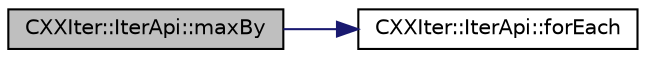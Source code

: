 digraph "CXXIter::IterApi::maxBy"
{
 // INTERACTIVE_SVG=YES
 // LATEX_PDF_SIZE
  bgcolor="transparent";
  edge [fontname="Helvetica",fontsize="10",labelfontname="Helvetica",labelfontsize="10"];
  node [fontname="Helvetica",fontsize="10",shape=record];
  rankdir="LR";
  Node1 [label="CXXIter::IterApi::maxBy",height=0.2,width=0.4,color="black", fillcolor="grey75", style="filled", fontcolor="black",tooltip="Consumer that yields the largest element from this iterator. Comparison of items is done using the co..."];
  Node1 -> Node2 [color="midnightblue",fontsize="10",style="solid",fontname="Helvetica"];
  Node2 [label="CXXIter::IterApi::forEach",height=0.2,width=0.4,color="black",URL="$classCXXIter_1_1IterApi.html#aad1cbb262290264fc2e12d80492ad066",tooltip="Consumer that calls the given function useFn for each of the elements in this iterator."];
}
